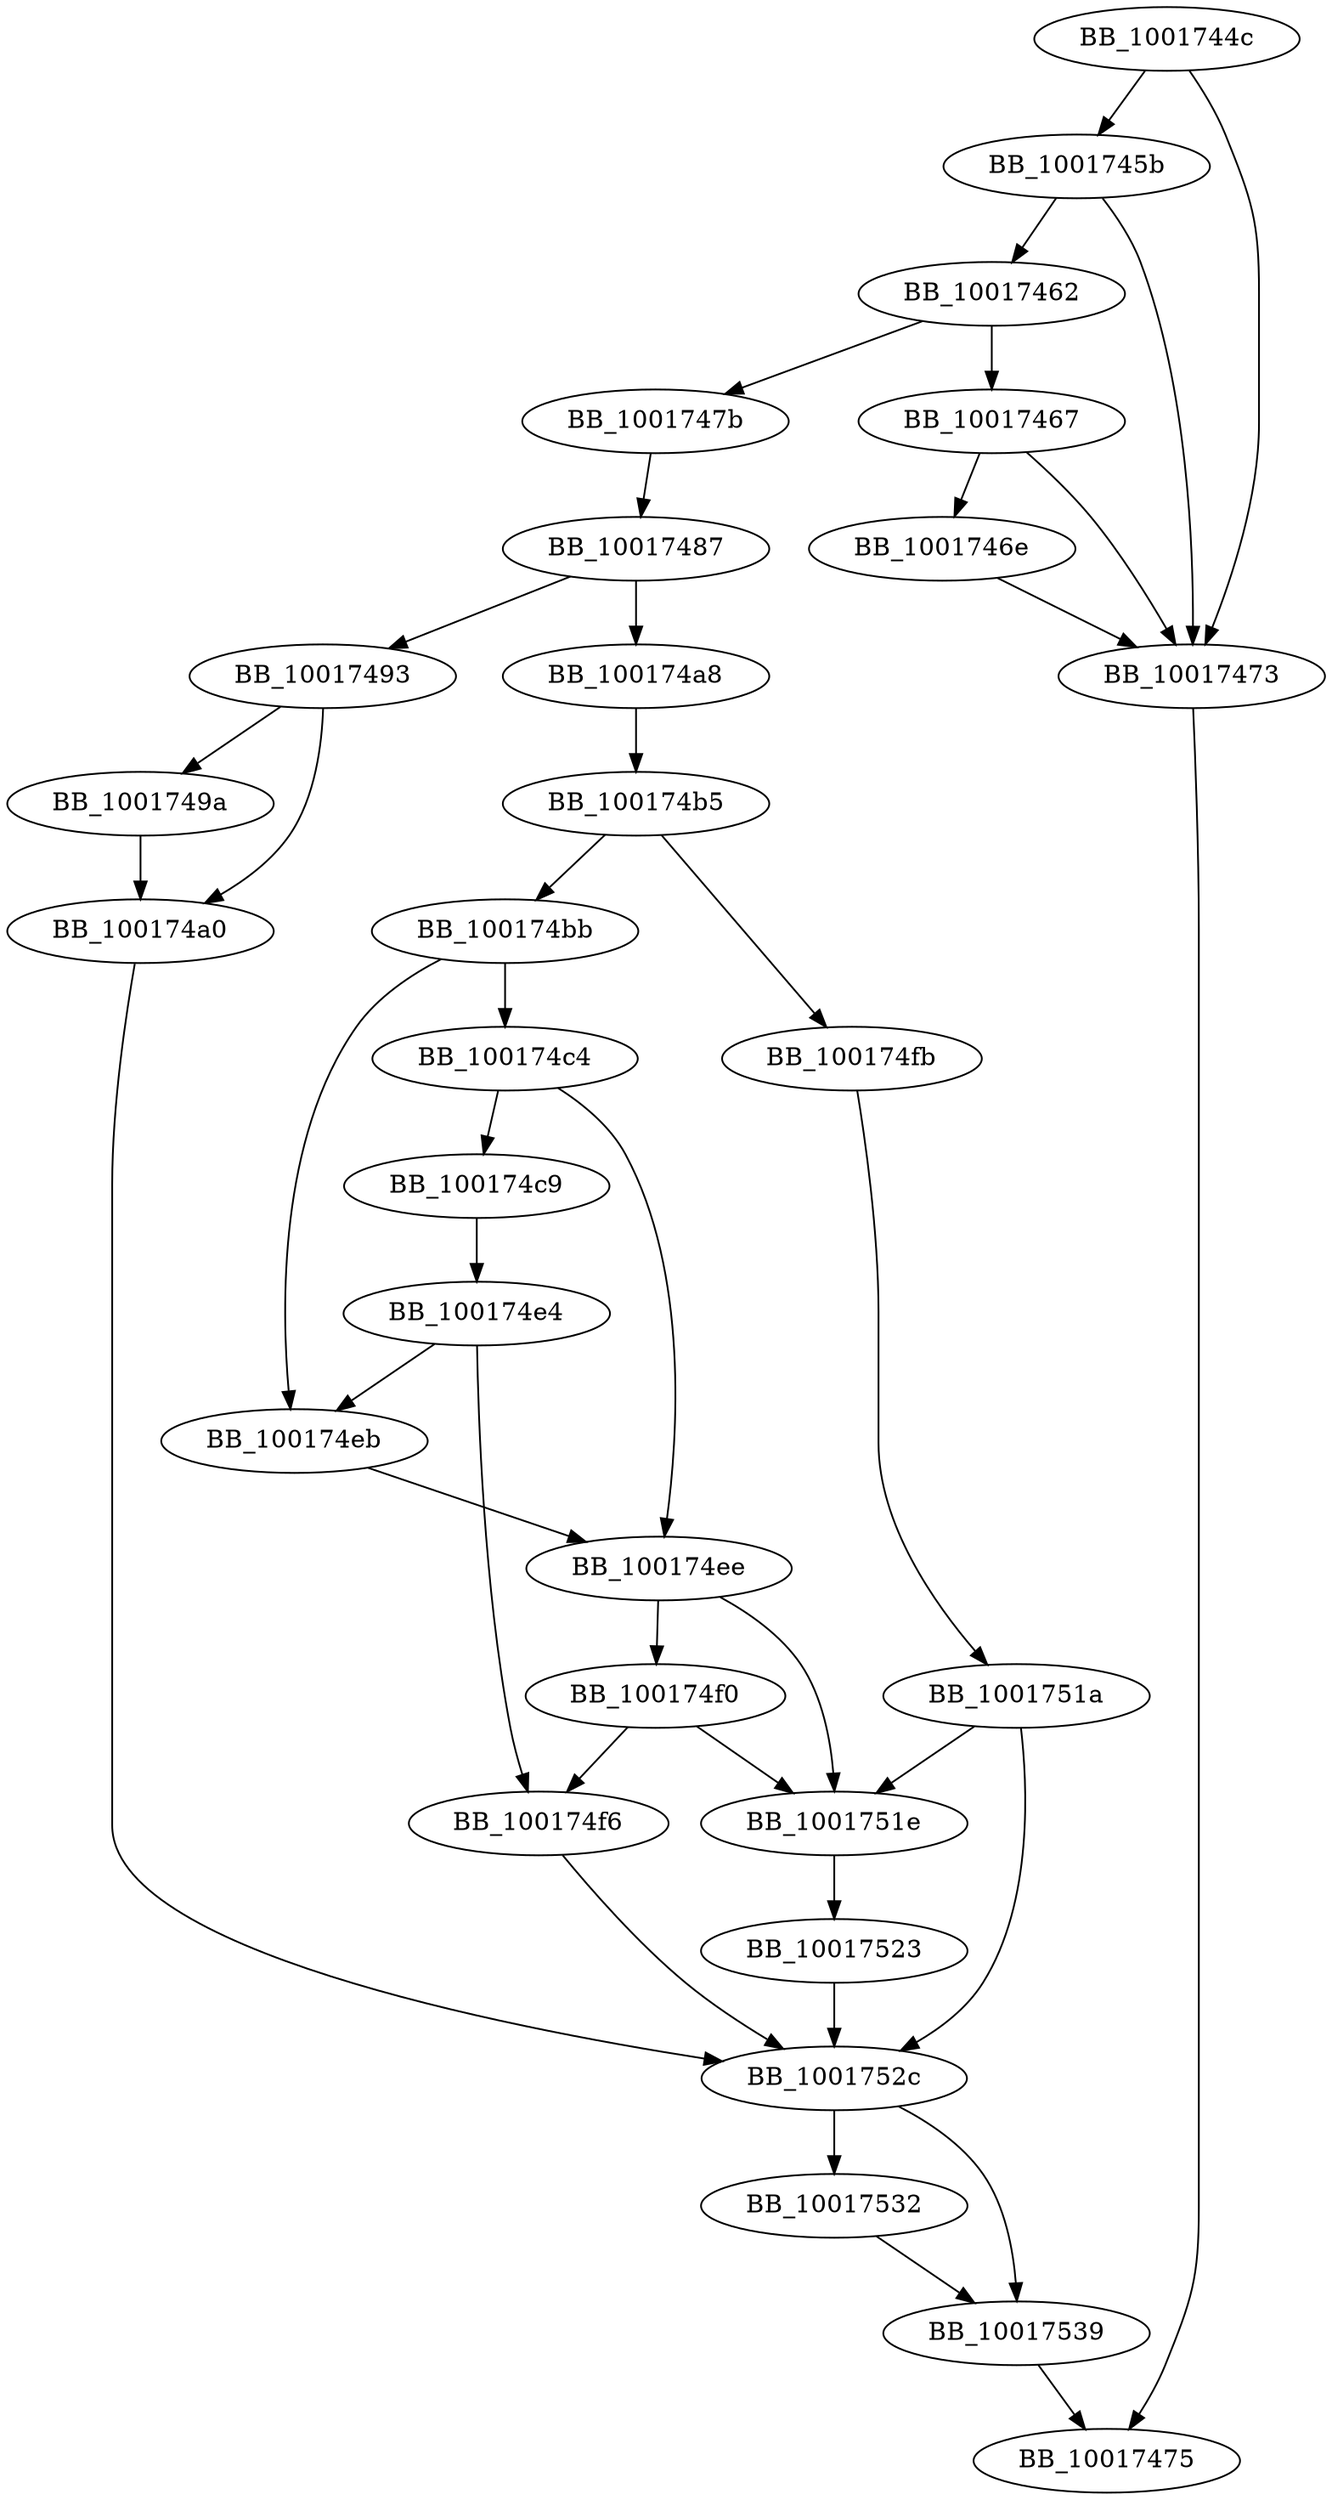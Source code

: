 DiGraph __mbtowc_l{
BB_1001744c->BB_1001745b
BB_1001744c->BB_10017473
BB_1001745b->BB_10017462
BB_1001745b->BB_10017473
BB_10017462->BB_10017467
BB_10017462->BB_1001747b
BB_10017467->BB_1001746e
BB_10017467->BB_10017473
BB_1001746e->BB_10017473
BB_10017473->BB_10017475
BB_1001747b->BB_10017487
BB_10017487->BB_10017493
BB_10017487->BB_100174a8
BB_10017493->BB_1001749a
BB_10017493->BB_100174a0
BB_1001749a->BB_100174a0
BB_100174a0->BB_1001752c
BB_100174a8->BB_100174b5
BB_100174b5->BB_100174bb
BB_100174b5->BB_100174fb
BB_100174bb->BB_100174c4
BB_100174bb->BB_100174eb
BB_100174c4->BB_100174c9
BB_100174c4->BB_100174ee
BB_100174c9->BB_100174e4
BB_100174e4->BB_100174eb
BB_100174e4->BB_100174f6
BB_100174eb->BB_100174ee
BB_100174ee->BB_100174f0
BB_100174ee->BB_1001751e
BB_100174f0->BB_100174f6
BB_100174f0->BB_1001751e
BB_100174f6->BB_1001752c
BB_100174fb->BB_1001751a
BB_1001751a->BB_1001751e
BB_1001751a->BB_1001752c
BB_1001751e->BB_10017523
BB_10017523->BB_1001752c
BB_1001752c->BB_10017532
BB_1001752c->BB_10017539
BB_10017532->BB_10017539
BB_10017539->BB_10017475
}
